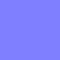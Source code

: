 <mxfile version="21.6.8" type="device">
  <diagram name="Página-1" id="vavMY-oACntqjNbhldeN">
    <mxGraphModel dx="1418" dy="820" grid="1" gridSize="10" guides="1" tooltips="1" connect="1" arrows="1" fold="1" page="1" pageScale="1" pageWidth="827" pageHeight="1169" math="0" shadow="0">
      <root>
        <mxCell id="0" />
        <mxCell id="1" parent="0" />
        <mxCell id="CC_rFl--eOy23VexQA9s-1" value="" style="whiteSpace=wrap;html=1;aspect=fixed;fillColor=#0000FF;strokeColor=none;opacity=50;" vertex="1" parent="1">
          <mxGeometry x="400" y="310" width="30" height="30" as="geometry" />
        </mxCell>
      </root>
    </mxGraphModel>
  </diagram>
</mxfile>
